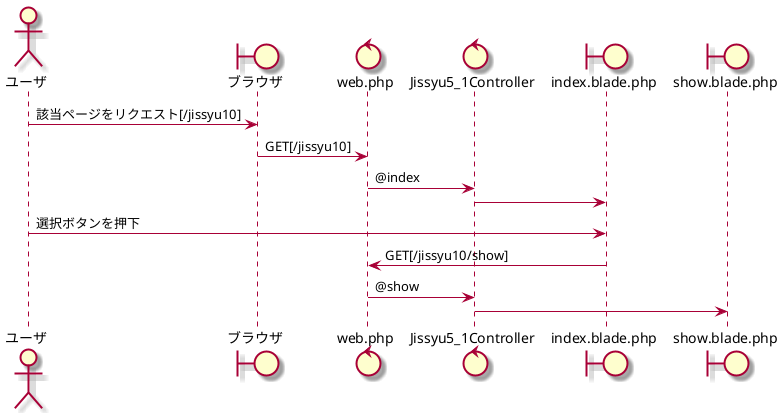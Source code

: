 @startuml
skin rose
actor ユーザ
boundary ブラウザ
control web.php
control Jissyu5_1Controller
boundary index.blade.php
boundary show.blade.php

ユーザ -> ブラウザ:該当ページをリクエスト[/jissyu10]
ブラウザ -> web.php:GET[/jissyu10]
web.php -> Jissyu5_1Controller:@index
Jissyu5_1Controller -> index.blade.php
ユーザ -> index.blade.php:選択ボタンを押下
index.blade.php -> web.php:GET[/jissyu10/show]
web.php -> Jissyu5_1Controller:@show
Jissyu5_1Controller -> show.blade.php

@enduml